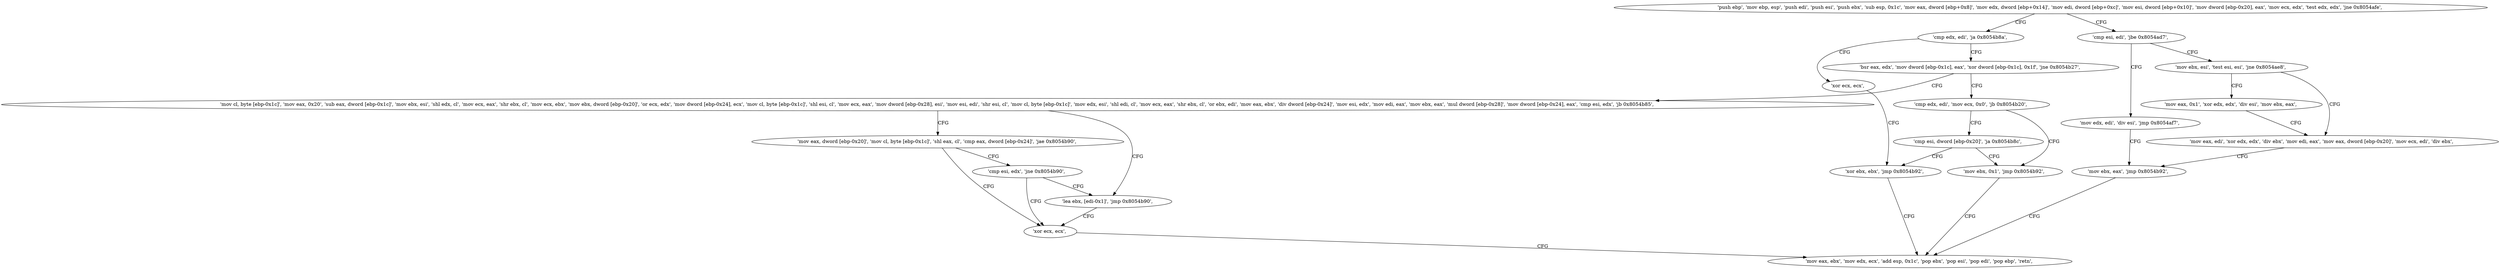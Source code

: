 digraph "func" {
"134564527" [label = "'push ebp', 'mov ebp, esp', 'push edi', 'push esi', 'push ebx', 'sub esp, 0x1c', 'mov eax, dword [ebp+0x8]', 'mov edx, dword [ebp+0x14]', 'mov edi, dword [ebp+0xc]', 'mov esi, dword [ebp+0x10]', 'mov dword [ebp-0x20], eax', 'mov ecx, edx', 'test edx, edx', 'jne 0x8054afe', " ]
"134564606" [label = "'cmp edx, edi', 'ja 0x8054b8a', " ]
"134564557" [label = "'cmp esi, edi', 'jbe 0x8054ad7', " ]
"134564746" [label = "'xor ecx, ecx', " ]
"134564614" [label = "'bsr eax, edx', 'mov dword [ebp-0x1c], eax', 'xor dword [ebp-0x1c], 0x1f', 'jne 0x8054b27', " ]
"134564567" [label = "'mov ebx, esi', 'test esi, esi', 'jne 0x8054ae8', " ]
"134564561" [label = "'mov edx, edi', 'div esi', 'jmp 0x8054af7', " ]
"134564748" [label = "'xor ebx, ebx', 'jmp 0x8054b92', " ]
"134564647" [label = "'mov cl, byte [ebp-0x1c]', 'mov eax, 0x20', 'sub eax, dword [ebp-0x1c]', 'mov ebx, esi', 'shl edx, cl', 'mov ecx, eax', 'shr ebx, cl', 'mov ecx, ebx', 'mov ebx, dword [ebp-0x20]', 'or ecx, edx', 'mov dword [ebp-0x24], ecx', 'mov cl, byte [ebp-0x1c]', 'shl esi, cl', 'mov ecx, eax', 'mov dword [ebp-0x28], esi', 'mov esi, edi', 'shr esi, cl', 'mov cl, byte [ebp-0x1c]', 'mov edx, esi', 'shl edi, cl', 'mov ecx, eax', 'shr ebx, cl', 'or ebx, edi', 'mov eax, ebx', 'div dword [ebp-0x24]', 'mov esi, edx', 'mov edi, eax', 'mov ebx, eax', 'mul dword [ebp-0x28]', 'mov dword [ebp-0x24], eax', 'cmp esi, edx', 'jb 0x8054b85', " ]
"134564626" [label = "'cmp edx, edi', 'mov ecx, 0x0', 'jb 0x8054b20', " ]
"134564584" [label = "'mov eax, edi', 'xor edx, edx', 'div ebx', 'mov edi, eax', 'mov eax, dword [ebp-0x20]', 'mov ecx, edi', 'div ebx', " ]
"134564573" [label = "'mov eax, 0x1', 'xor edx, edx', 'div esi', 'mov ebx, eax', " ]
"134564599" [label = "'mov ebx, eax', 'jmp 0x8054b92', " ]
"134564754" [label = "'mov eax, ebx', 'mov edx, ecx', 'add esp, 0x1c', 'pop ebx', 'pop esi', 'pop edi', 'pop ebp', 'retn', " ]
"134564741" [label = "'lea ebx, [edi-0x1]', 'jmp 0x8054b90', " ]
"134564724" [label = "'mov eax, dword [ebp-0x20]', 'mov cl, byte [ebp-0x1c]', 'shl eax, cl', 'cmp eax, dword [ebp-0x24]', 'jae 0x8054b90', " ]
"134564640" [label = "'mov ebx, 0x1', 'jmp 0x8054b92', " ]
"134564635" [label = "'cmp esi, dword [ebp-0x20]', 'ja 0x8054b8c', " ]
"134564752" [label = "'xor ecx, ecx', " ]
"134564737" [label = "'cmp esi, edx', 'jne 0x8054b90', " ]
"134564527" -> "134564606" [ label = "CFG" ]
"134564527" -> "134564557" [ label = "CFG" ]
"134564606" -> "134564746" [ label = "CFG" ]
"134564606" -> "134564614" [ label = "CFG" ]
"134564557" -> "134564567" [ label = "CFG" ]
"134564557" -> "134564561" [ label = "CFG" ]
"134564746" -> "134564748" [ label = "CFG" ]
"134564614" -> "134564647" [ label = "CFG" ]
"134564614" -> "134564626" [ label = "CFG" ]
"134564567" -> "134564584" [ label = "CFG" ]
"134564567" -> "134564573" [ label = "CFG" ]
"134564561" -> "134564599" [ label = "CFG" ]
"134564748" -> "134564754" [ label = "CFG" ]
"134564647" -> "134564741" [ label = "CFG" ]
"134564647" -> "134564724" [ label = "CFG" ]
"134564626" -> "134564640" [ label = "CFG" ]
"134564626" -> "134564635" [ label = "CFG" ]
"134564584" -> "134564599" [ label = "CFG" ]
"134564573" -> "134564584" [ label = "CFG" ]
"134564599" -> "134564754" [ label = "CFG" ]
"134564741" -> "134564752" [ label = "CFG" ]
"134564724" -> "134564752" [ label = "CFG" ]
"134564724" -> "134564737" [ label = "CFG" ]
"134564640" -> "134564754" [ label = "CFG" ]
"134564635" -> "134564748" [ label = "CFG" ]
"134564635" -> "134564640" [ label = "CFG" ]
"134564752" -> "134564754" [ label = "CFG" ]
"134564737" -> "134564752" [ label = "CFG" ]
"134564737" -> "134564741" [ label = "CFG" ]
}
